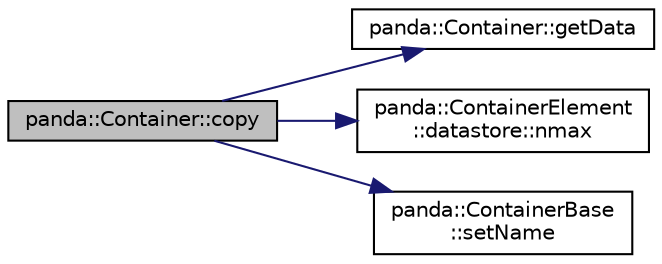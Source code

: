 digraph "panda::Container::copy"
{
 // INTERACTIVE_SVG=YES
  edge [fontname="Helvetica",fontsize="10",labelfontname="Helvetica",labelfontsize="10"];
  node [fontname="Helvetica",fontsize="10",shape=record];
  rankdir="LR";
  Node1 [label="panda::Container::copy",height=0.2,width=0.4,color="black", fillcolor="grey75", style="filled" fontcolor="black"];
  Node1 -> Node2 [color="midnightblue",fontsize="10",style="solid"];
  Node2 [label="panda::Container::getData",height=0.2,width=0.4,color="black", fillcolor="white", style="filled",URL="$classpanda_1_1Container.html#ae8c189c8e337af593b268455a2dda89f"];
  Node1 -> Node3 [color="midnightblue",fontsize="10",style="solid"];
  Node3 [label="panda::ContainerElement\l::datastore::nmax",height=0.2,width=0.4,color="black", fillcolor="white", style="filled",URL="$structpanda_1_1ContainerElement_1_1datastore.html#aff3ea42523fa1d980435a5085c8f1289"];
  Node1 -> Node4 [color="midnightblue",fontsize="10",style="solid"];
  Node4 [label="panda::ContainerBase\l::setName",height=0.2,width=0.4,color="black", fillcolor="white", style="filled",URL="$classpanda_1_1ContainerBase.html#af338d42cdb776d8af77a2c14d3a983f5",tooltip="Set the name of this container. "];
}

